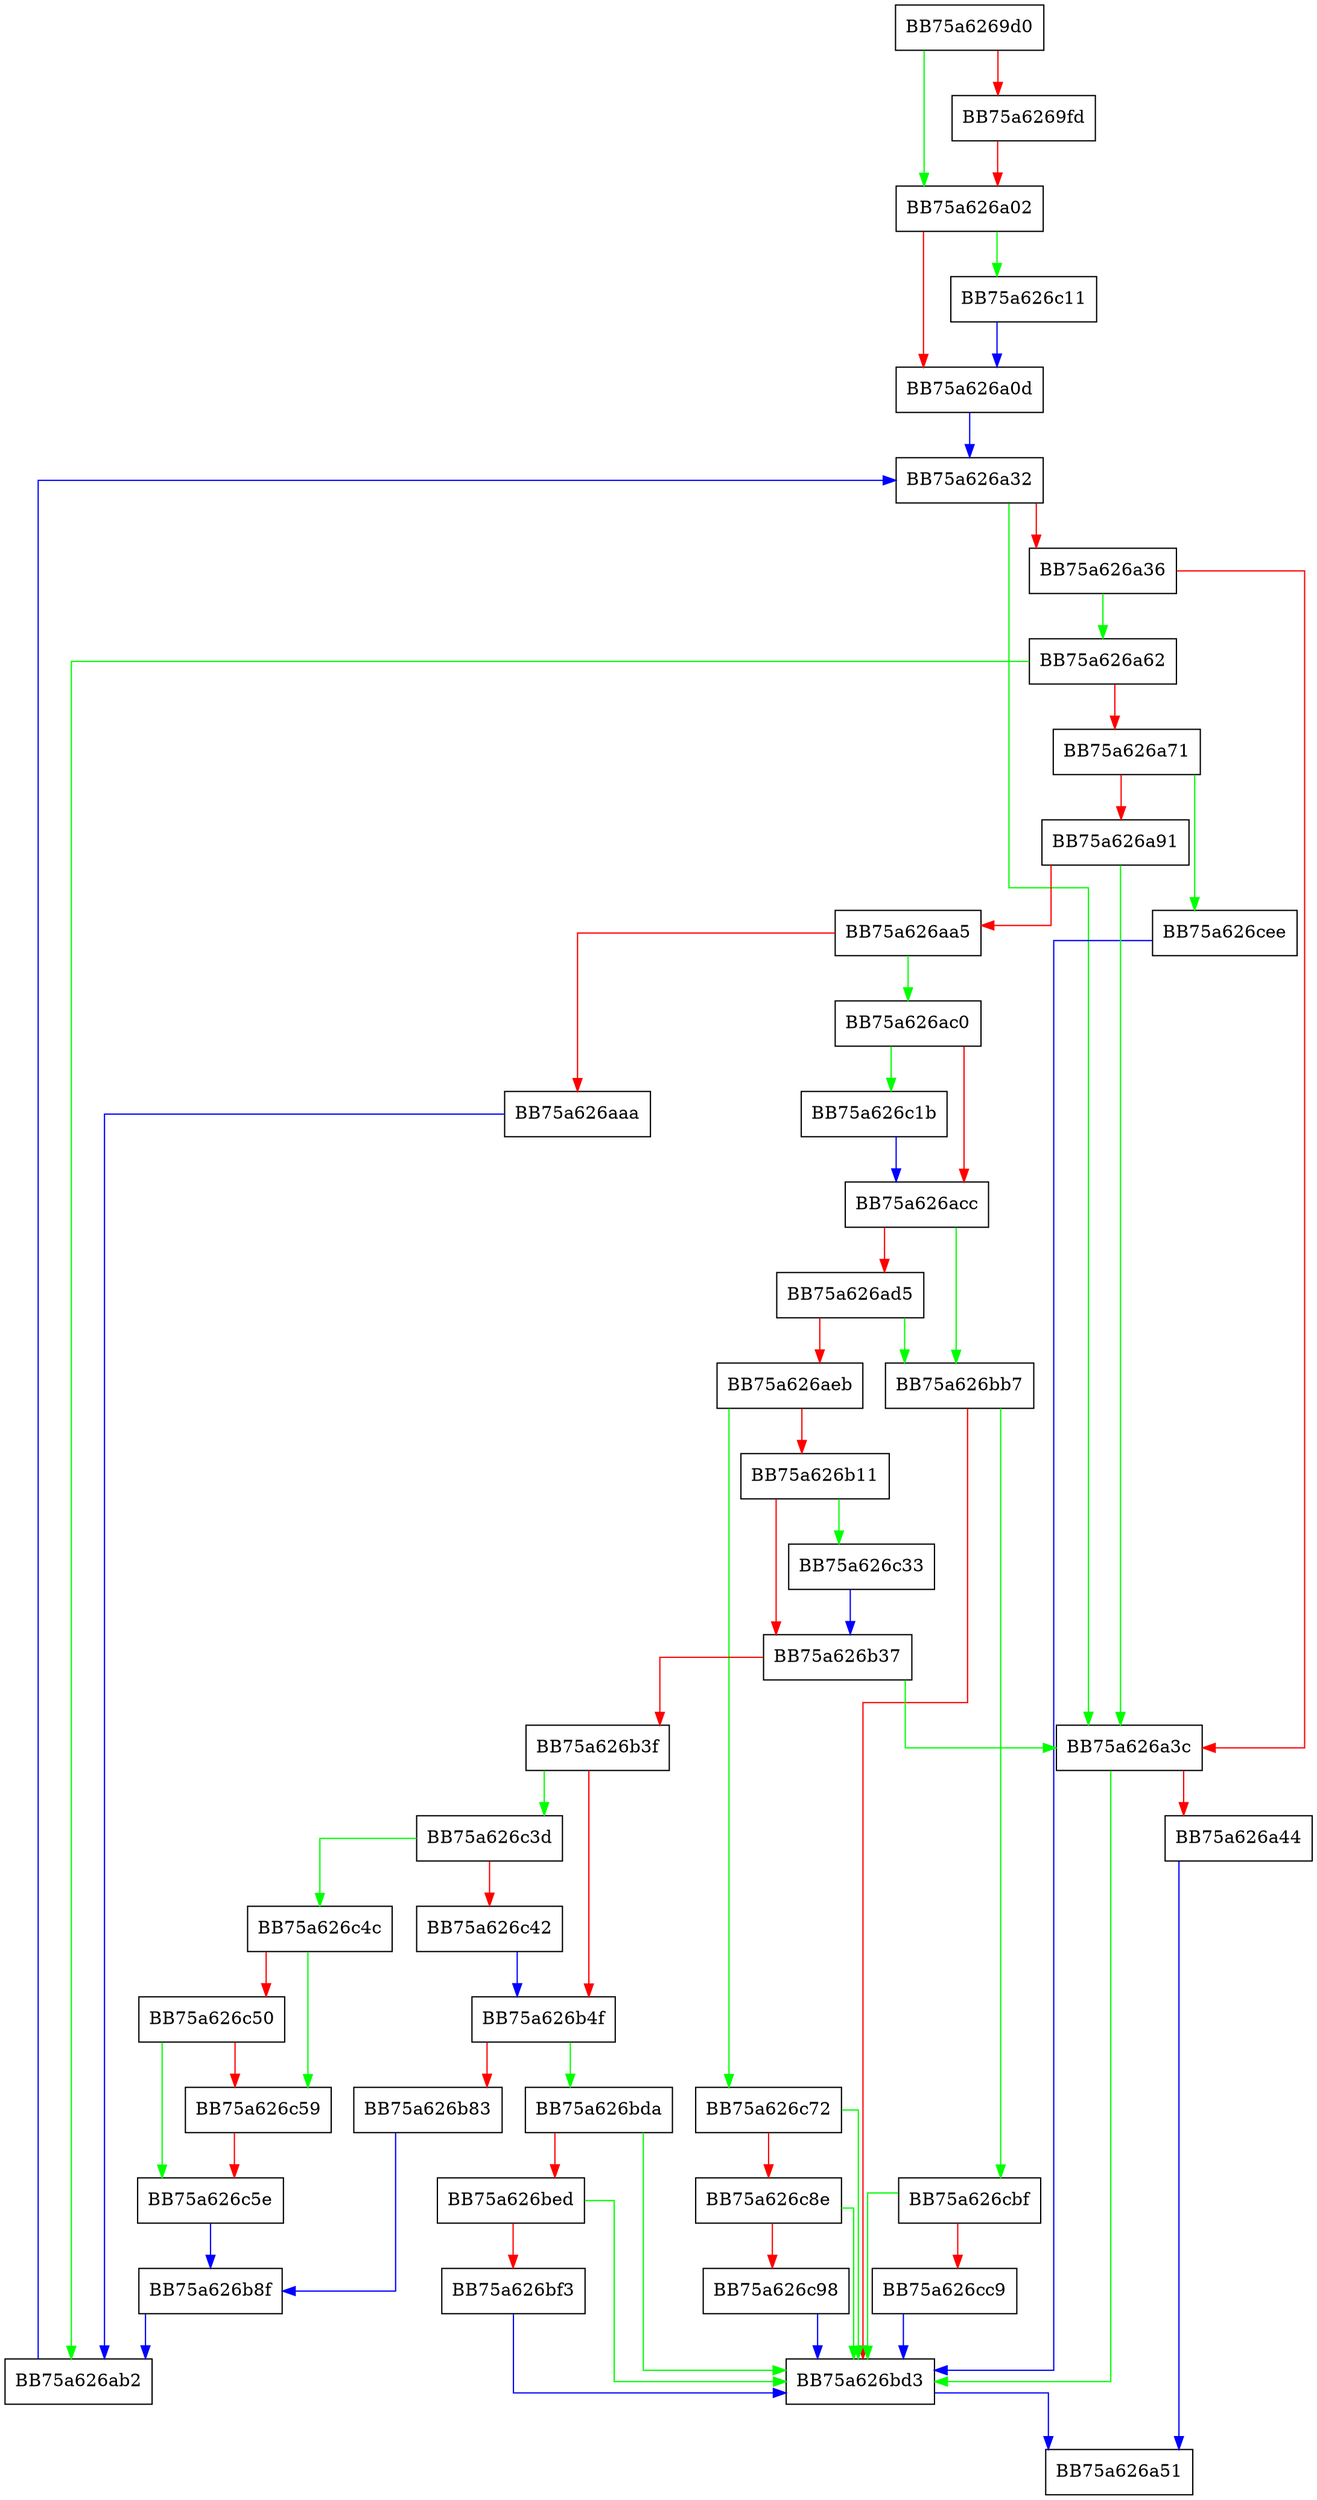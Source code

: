 digraph Read {
  node [shape="box"];
  graph [splines=ortho];
  BB75a6269d0 -> BB75a626a02 [color="green"];
  BB75a6269d0 -> BB75a6269fd [color="red"];
  BB75a6269fd -> BB75a626a02 [color="red"];
  BB75a626a02 -> BB75a626c11 [color="green"];
  BB75a626a02 -> BB75a626a0d [color="red"];
  BB75a626a0d -> BB75a626a32 [color="blue"];
  BB75a626a32 -> BB75a626a3c [color="green"];
  BB75a626a32 -> BB75a626a36 [color="red"];
  BB75a626a36 -> BB75a626a62 [color="green"];
  BB75a626a36 -> BB75a626a3c [color="red"];
  BB75a626a3c -> BB75a626bd3 [color="green"];
  BB75a626a3c -> BB75a626a44 [color="red"];
  BB75a626a44 -> BB75a626a51 [color="blue"];
  BB75a626a62 -> BB75a626ab2 [color="green"];
  BB75a626a62 -> BB75a626a71 [color="red"];
  BB75a626a71 -> BB75a626cee [color="green"];
  BB75a626a71 -> BB75a626a91 [color="red"];
  BB75a626a91 -> BB75a626a3c [color="green"];
  BB75a626a91 -> BB75a626aa5 [color="red"];
  BB75a626aa5 -> BB75a626ac0 [color="green"];
  BB75a626aa5 -> BB75a626aaa [color="red"];
  BB75a626aaa -> BB75a626ab2 [color="blue"];
  BB75a626ab2 -> BB75a626a32 [color="blue"];
  BB75a626ac0 -> BB75a626c1b [color="green"];
  BB75a626ac0 -> BB75a626acc [color="red"];
  BB75a626acc -> BB75a626bb7 [color="green"];
  BB75a626acc -> BB75a626ad5 [color="red"];
  BB75a626ad5 -> BB75a626bb7 [color="green"];
  BB75a626ad5 -> BB75a626aeb [color="red"];
  BB75a626aeb -> BB75a626c72 [color="green"];
  BB75a626aeb -> BB75a626b11 [color="red"];
  BB75a626b11 -> BB75a626c33 [color="green"];
  BB75a626b11 -> BB75a626b37 [color="red"];
  BB75a626b37 -> BB75a626a3c [color="green"];
  BB75a626b37 -> BB75a626b3f [color="red"];
  BB75a626b3f -> BB75a626c3d [color="green"];
  BB75a626b3f -> BB75a626b4f [color="red"];
  BB75a626b4f -> BB75a626bda [color="green"];
  BB75a626b4f -> BB75a626b83 [color="red"];
  BB75a626b83 -> BB75a626b8f [color="blue"];
  BB75a626b8f -> BB75a626ab2 [color="blue"];
  BB75a626bb7 -> BB75a626cbf [color="green"];
  BB75a626bb7 -> BB75a626bd3 [color="red"];
  BB75a626bd3 -> BB75a626a51 [color="blue"];
  BB75a626bda -> BB75a626bd3 [color="green"];
  BB75a626bda -> BB75a626bed [color="red"];
  BB75a626bed -> BB75a626bd3 [color="green"];
  BB75a626bed -> BB75a626bf3 [color="red"];
  BB75a626bf3 -> BB75a626bd3 [color="blue"];
  BB75a626c11 -> BB75a626a0d [color="blue"];
  BB75a626c1b -> BB75a626acc [color="blue"];
  BB75a626c33 -> BB75a626b37 [color="blue"];
  BB75a626c3d -> BB75a626c4c [color="green"];
  BB75a626c3d -> BB75a626c42 [color="red"];
  BB75a626c42 -> BB75a626b4f [color="blue"];
  BB75a626c4c -> BB75a626c59 [color="green"];
  BB75a626c4c -> BB75a626c50 [color="red"];
  BB75a626c50 -> BB75a626c5e [color="green"];
  BB75a626c50 -> BB75a626c59 [color="red"];
  BB75a626c59 -> BB75a626c5e [color="red"];
  BB75a626c5e -> BB75a626b8f [color="blue"];
  BB75a626c72 -> BB75a626bd3 [color="green"];
  BB75a626c72 -> BB75a626c8e [color="red"];
  BB75a626c8e -> BB75a626bd3 [color="green"];
  BB75a626c8e -> BB75a626c98 [color="red"];
  BB75a626c98 -> BB75a626bd3 [color="blue"];
  BB75a626cbf -> BB75a626bd3 [color="green"];
  BB75a626cbf -> BB75a626cc9 [color="red"];
  BB75a626cc9 -> BB75a626bd3 [color="blue"];
  BB75a626cee -> BB75a626bd3 [color="blue"];
}